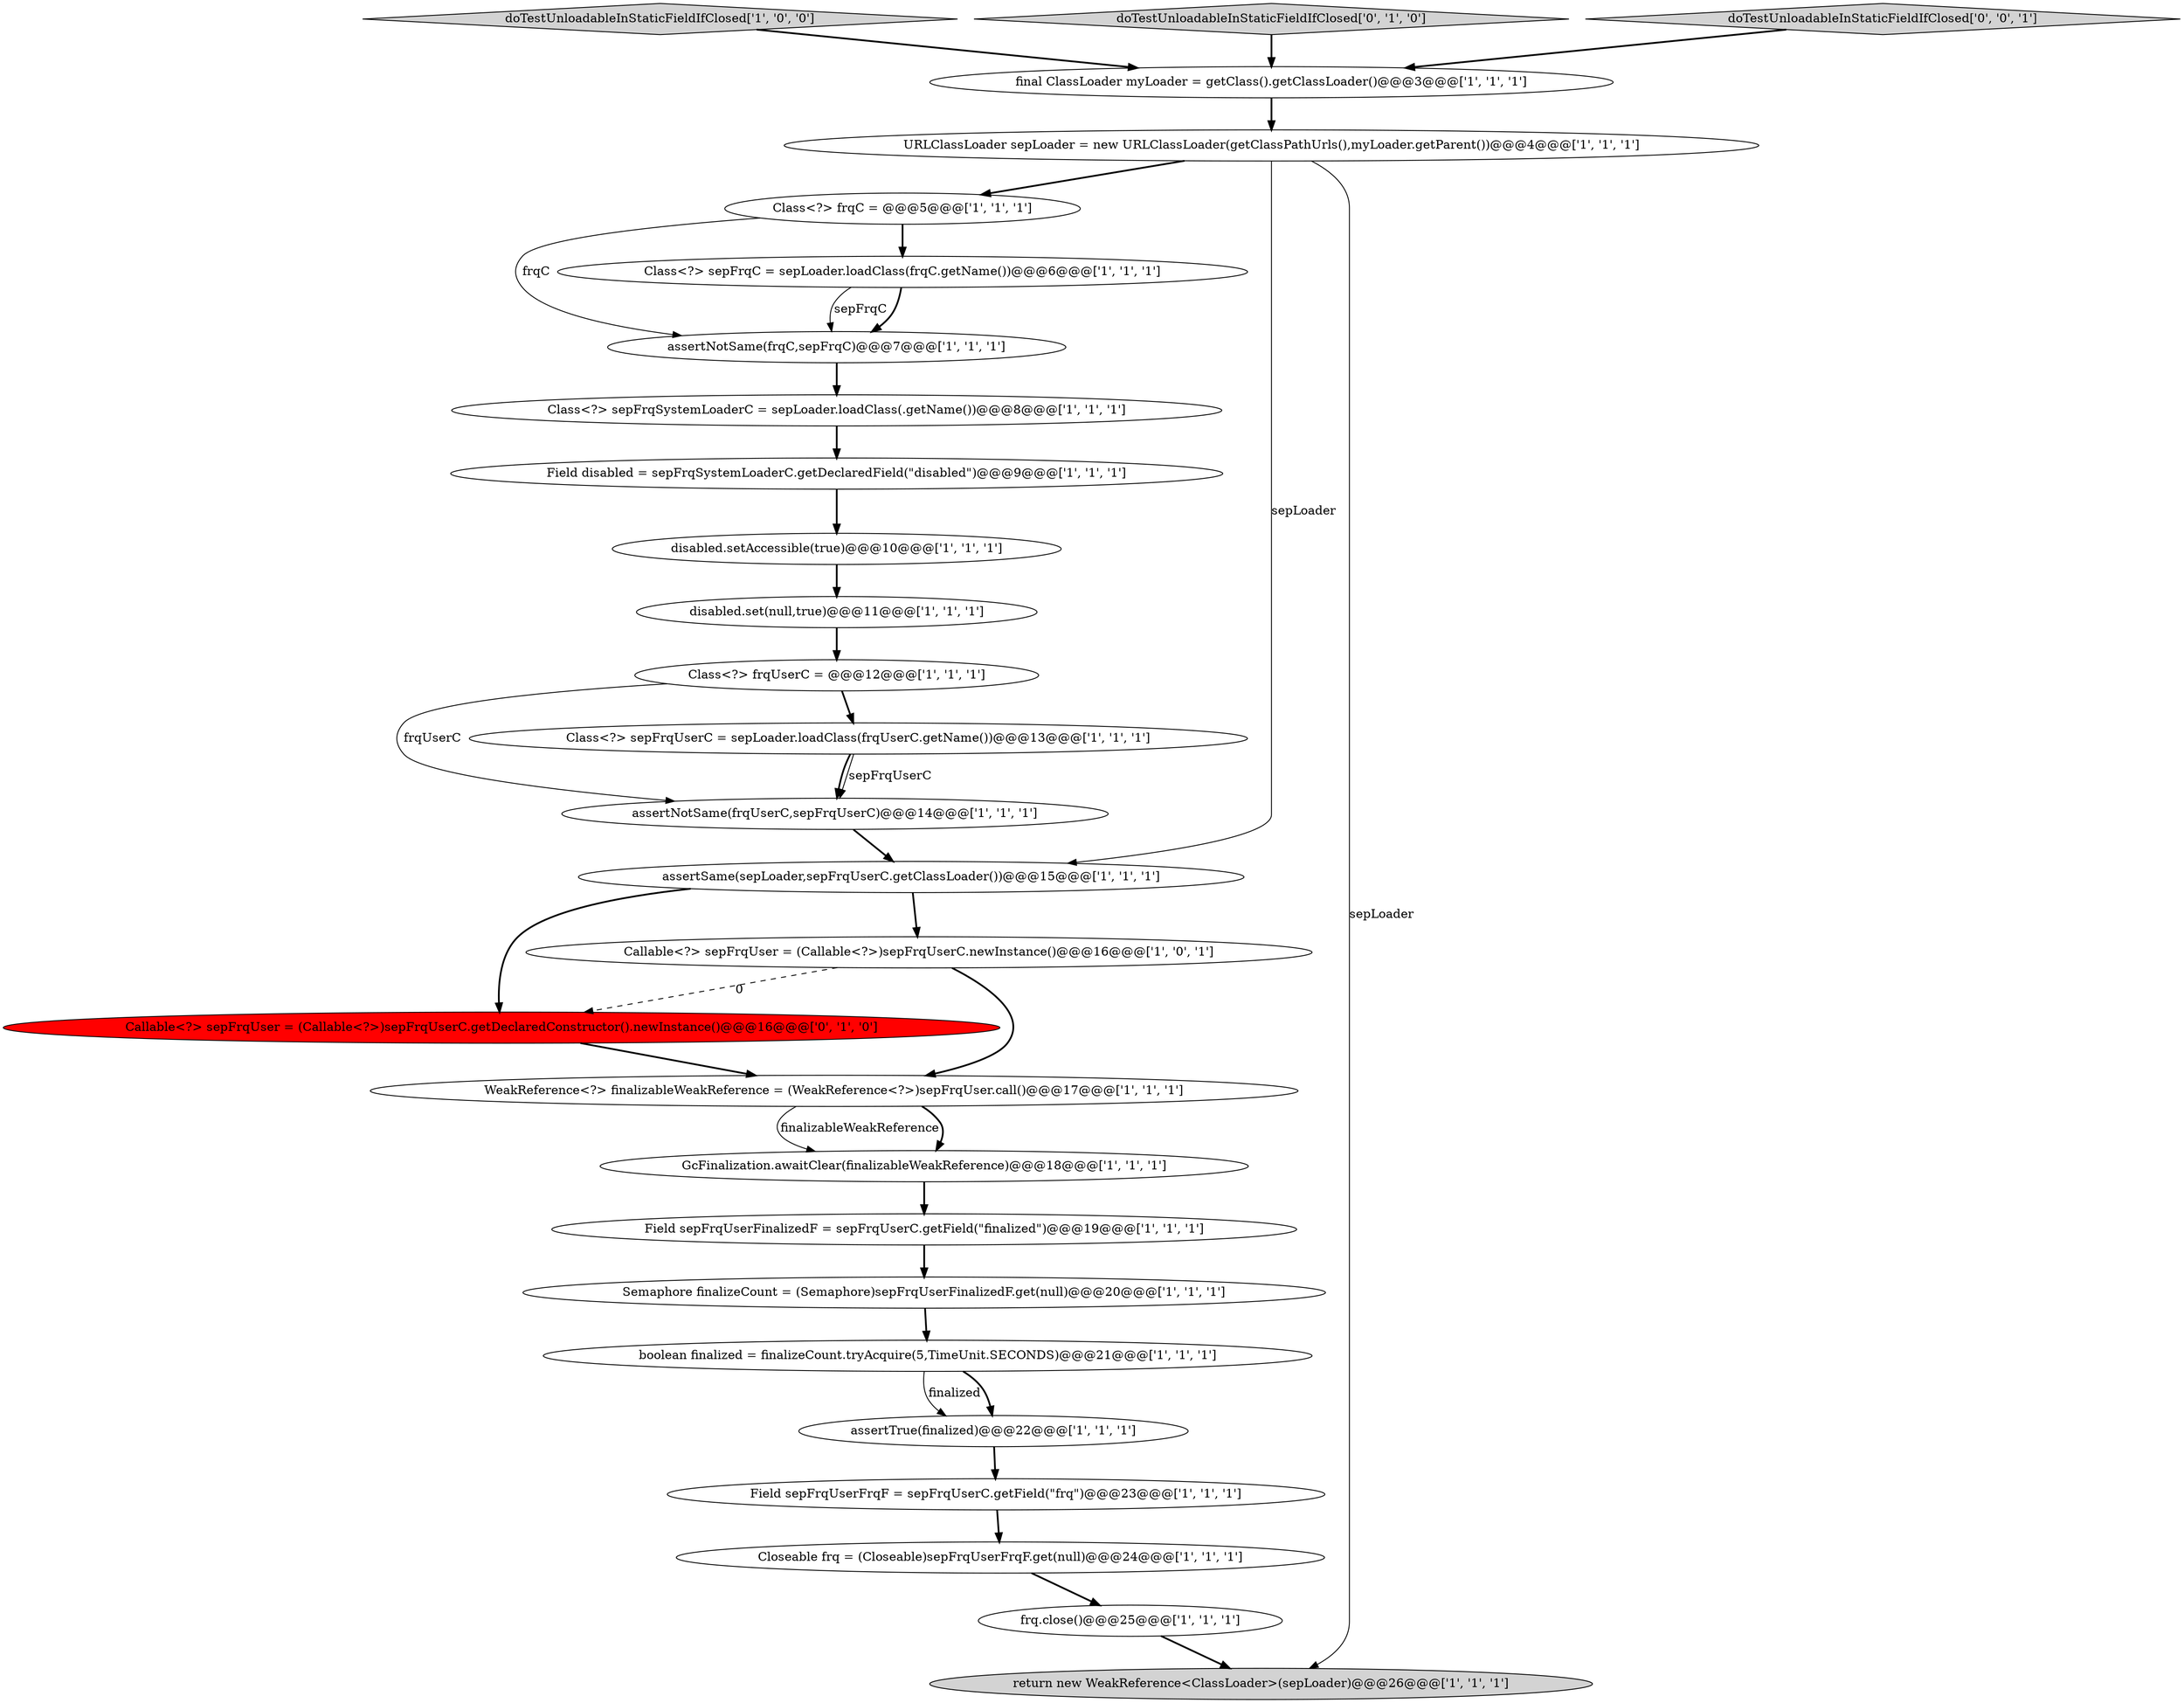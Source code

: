 digraph {
20 [style = filled, label = "URLClassLoader sepLoader = new URLClassLoader(getClassPathUrls(),myLoader.getParent())@@@4@@@['1', '1', '1']", fillcolor = white, shape = ellipse image = "AAA0AAABBB1BBB"];
1 [style = filled, label = "Class<?> sepFrqUserC = sepLoader.loadClass(frqUserC.getName())@@@13@@@['1', '1', '1']", fillcolor = white, shape = ellipse image = "AAA0AAABBB1BBB"];
13 [style = filled, label = "Class<?> frqUserC = @@@12@@@['1', '1', '1']", fillcolor = white, shape = ellipse image = "AAA0AAABBB1BBB"];
17 [style = filled, label = "Semaphore finalizeCount = (Semaphore)sepFrqUserFinalizedF.get(null)@@@20@@@['1', '1', '1']", fillcolor = white, shape = ellipse image = "AAA0AAABBB1BBB"];
26 [style = filled, label = "Callable<?> sepFrqUser = (Callable<?>)sepFrqUserC.getDeclaredConstructor().newInstance()@@@16@@@['0', '1', '0']", fillcolor = red, shape = ellipse image = "AAA1AAABBB2BBB"];
0 [style = filled, label = "Closeable frq = (Closeable)sepFrqUserFrqF.get(null)@@@24@@@['1', '1', '1']", fillcolor = white, shape = ellipse image = "AAA0AAABBB1BBB"];
3 [style = filled, label = "frq.close()@@@25@@@['1', '1', '1']", fillcolor = white, shape = ellipse image = "AAA0AAABBB1BBB"];
22 [style = filled, label = "GcFinalization.awaitClear(finalizableWeakReference)@@@18@@@['1', '1', '1']", fillcolor = white, shape = ellipse image = "AAA0AAABBB1BBB"];
7 [style = filled, label = "WeakReference<?> finalizableWeakReference = (WeakReference<?>)sepFrqUser.call()@@@17@@@['1', '1', '1']", fillcolor = white, shape = ellipse image = "AAA0AAABBB1BBB"];
15 [style = filled, label = "Class<?> sepFrqSystemLoaderC = sepLoader.loadClass(.getName())@@@8@@@['1', '1', '1']", fillcolor = white, shape = ellipse image = "AAA0AAABBB1BBB"];
10 [style = filled, label = "Callable<?> sepFrqUser = (Callable<?>)sepFrqUserC.newInstance()@@@16@@@['1', '0', '1']", fillcolor = white, shape = ellipse image = "AAA0AAABBB1BBB"];
23 [style = filled, label = "doTestUnloadableInStaticFieldIfClosed['1', '0', '0']", fillcolor = lightgray, shape = diamond image = "AAA0AAABBB1BBB"];
4 [style = filled, label = "Class<?> frqC = @@@5@@@['1', '1', '1']", fillcolor = white, shape = ellipse image = "AAA0AAABBB1BBB"];
2 [style = filled, label = "Class<?> sepFrqC = sepLoader.loadClass(frqC.getName())@@@6@@@['1', '1', '1']", fillcolor = white, shape = ellipse image = "AAA0AAABBB1BBB"];
25 [style = filled, label = "doTestUnloadableInStaticFieldIfClosed['0', '1', '0']", fillcolor = lightgray, shape = diamond image = "AAA0AAABBB2BBB"];
11 [style = filled, label = "disabled.set(null,true)@@@11@@@['1', '1', '1']", fillcolor = white, shape = ellipse image = "AAA0AAABBB1BBB"];
18 [style = filled, label = "final ClassLoader myLoader = getClass().getClassLoader()@@@3@@@['1', '1', '1']", fillcolor = white, shape = ellipse image = "AAA0AAABBB1BBB"];
8 [style = filled, label = "Field disabled = sepFrqSystemLoaderC.getDeclaredField(\"disabled\")@@@9@@@['1', '1', '1']", fillcolor = white, shape = ellipse image = "AAA0AAABBB1BBB"];
6 [style = filled, label = "disabled.setAccessible(true)@@@10@@@['1', '1', '1']", fillcolor = white, shape = ellipse image = "AAA0AAABBB1BBB"];
16 [style = filled, label = "return new WeakReference<ClassLoader>(sepLoader)@@@26@@@['1', '1', '1']", fillcolor = lightgray, shape = ellipse image = "AAA0AAABBB1BBB"];
19 [style = filled, label = "assertNotSame(frqUserC,sepFrqUserC)@@@14@@@['1', '1', '1']", fillcolor = white, shape = ellipse image = "AAA0AAABBB1BBB"];
24 [style = filled, label = "assertNotSame(frqC,sepFrqC)@@@7@@@['1', '1', '1']", fillcolor = white, shape = ellipse image = "AAA0AAABBB1BBB"];
9 [style = filled, label = "Field sepFrqUserFinalizedF = sepFrqUserC.getField(\"finalized\")@@@19@@@['1', '1', '1']", fillcolor = white, shape = ellipse image = "AAA0AAABBB1BBB"];
27 [style = filled, label = "doTestUnloadableInStaticFieldIfClosed['0', '0', '1']", fillcolor = lightgray, shape = diamond image = "AAA0AAABBB3BBB"];
5 [style = filled, label = "assertTrue(finalized)@@@22@@@['1', '1', '1']", fillcolor = white, shape = ellipse image = "AAA0AAABBB1BBB"];
12 [style = filled, label = "Field sepFrqUserFrqF = sepFrqUserC.getField(\"frq\")@@@23@@@['1', '1', '1']", fillcolor = white, shape = ellipse image = "AAA0AAABBB1BBB"];
21 [style = filled, label = "assertSame(sepLoader,sepFrqUserC.getClassLoader())@@@15@@@['1', '1', '1']", fillcolor = white, shape = ellipse image = "AAA0AAABBB1BBB"];
14 [style = filled, label = "boolean finalized = finalizeCount.tryAcquire(5,TimeUnit.SECONDS)@@@21@@@['1', '1', '1']", fillcolor = white, shape = ellipse image = "AAA0AAABBB1BBB"];
0->3 [style = bold, label=""];
21->10 [style = bold, label=""];
27->18 [style = bold, label=""];
13->19 [style = solid, label="frqUserC"];
26->7 [style = bold, label=""];
7->22 [style = solid, label="finalizableWeakReference"];
22->9 [style = bold, label=""];
25->18 [style = bold, label=""];
9->17 [style = bold, label=""];
8->6 [style = bold, label=""];
4->2 [style = bold, label=""];
3->16 [style = bold, label=""];
4->24 [style = solid, label="frqC"];
12->0 [style = bold, label=""];
10->7 [style = bold, label=""];
13->1 [style = bold, label=""];
20->4 [style = bold, label=""];
7->22 [style = bold, label=""];
18->20 [style = bold, label=""];
21->26 [style = bold, label=""];
20->21 [style = solid, label="sepLoader"];
10->26 [style = dashed, label="0"];
5->12 [style = bold, label=""];
17->14 [style = bold, label=""];
6->11 [style = bold, label=""];
11->13 [style = bold, label=""];
1->19 [style = solid, label="sepFrqUserC"];
14->5 [style = solid, label="finalized"];
2->24 [style = bold, label=""];
1->19 [style = bold, label=""];
2->24 [style = solid, label="sepFrqC"];
15->8 [style = bold, label=""];
23->18 [style = bold, label=""];
20->16 [style = solid, label="sepLoader"];
14->5 [style = bold, label=""];
24->15 [style = bold, label=""];
19->21 [style = bold, label=""];
}
